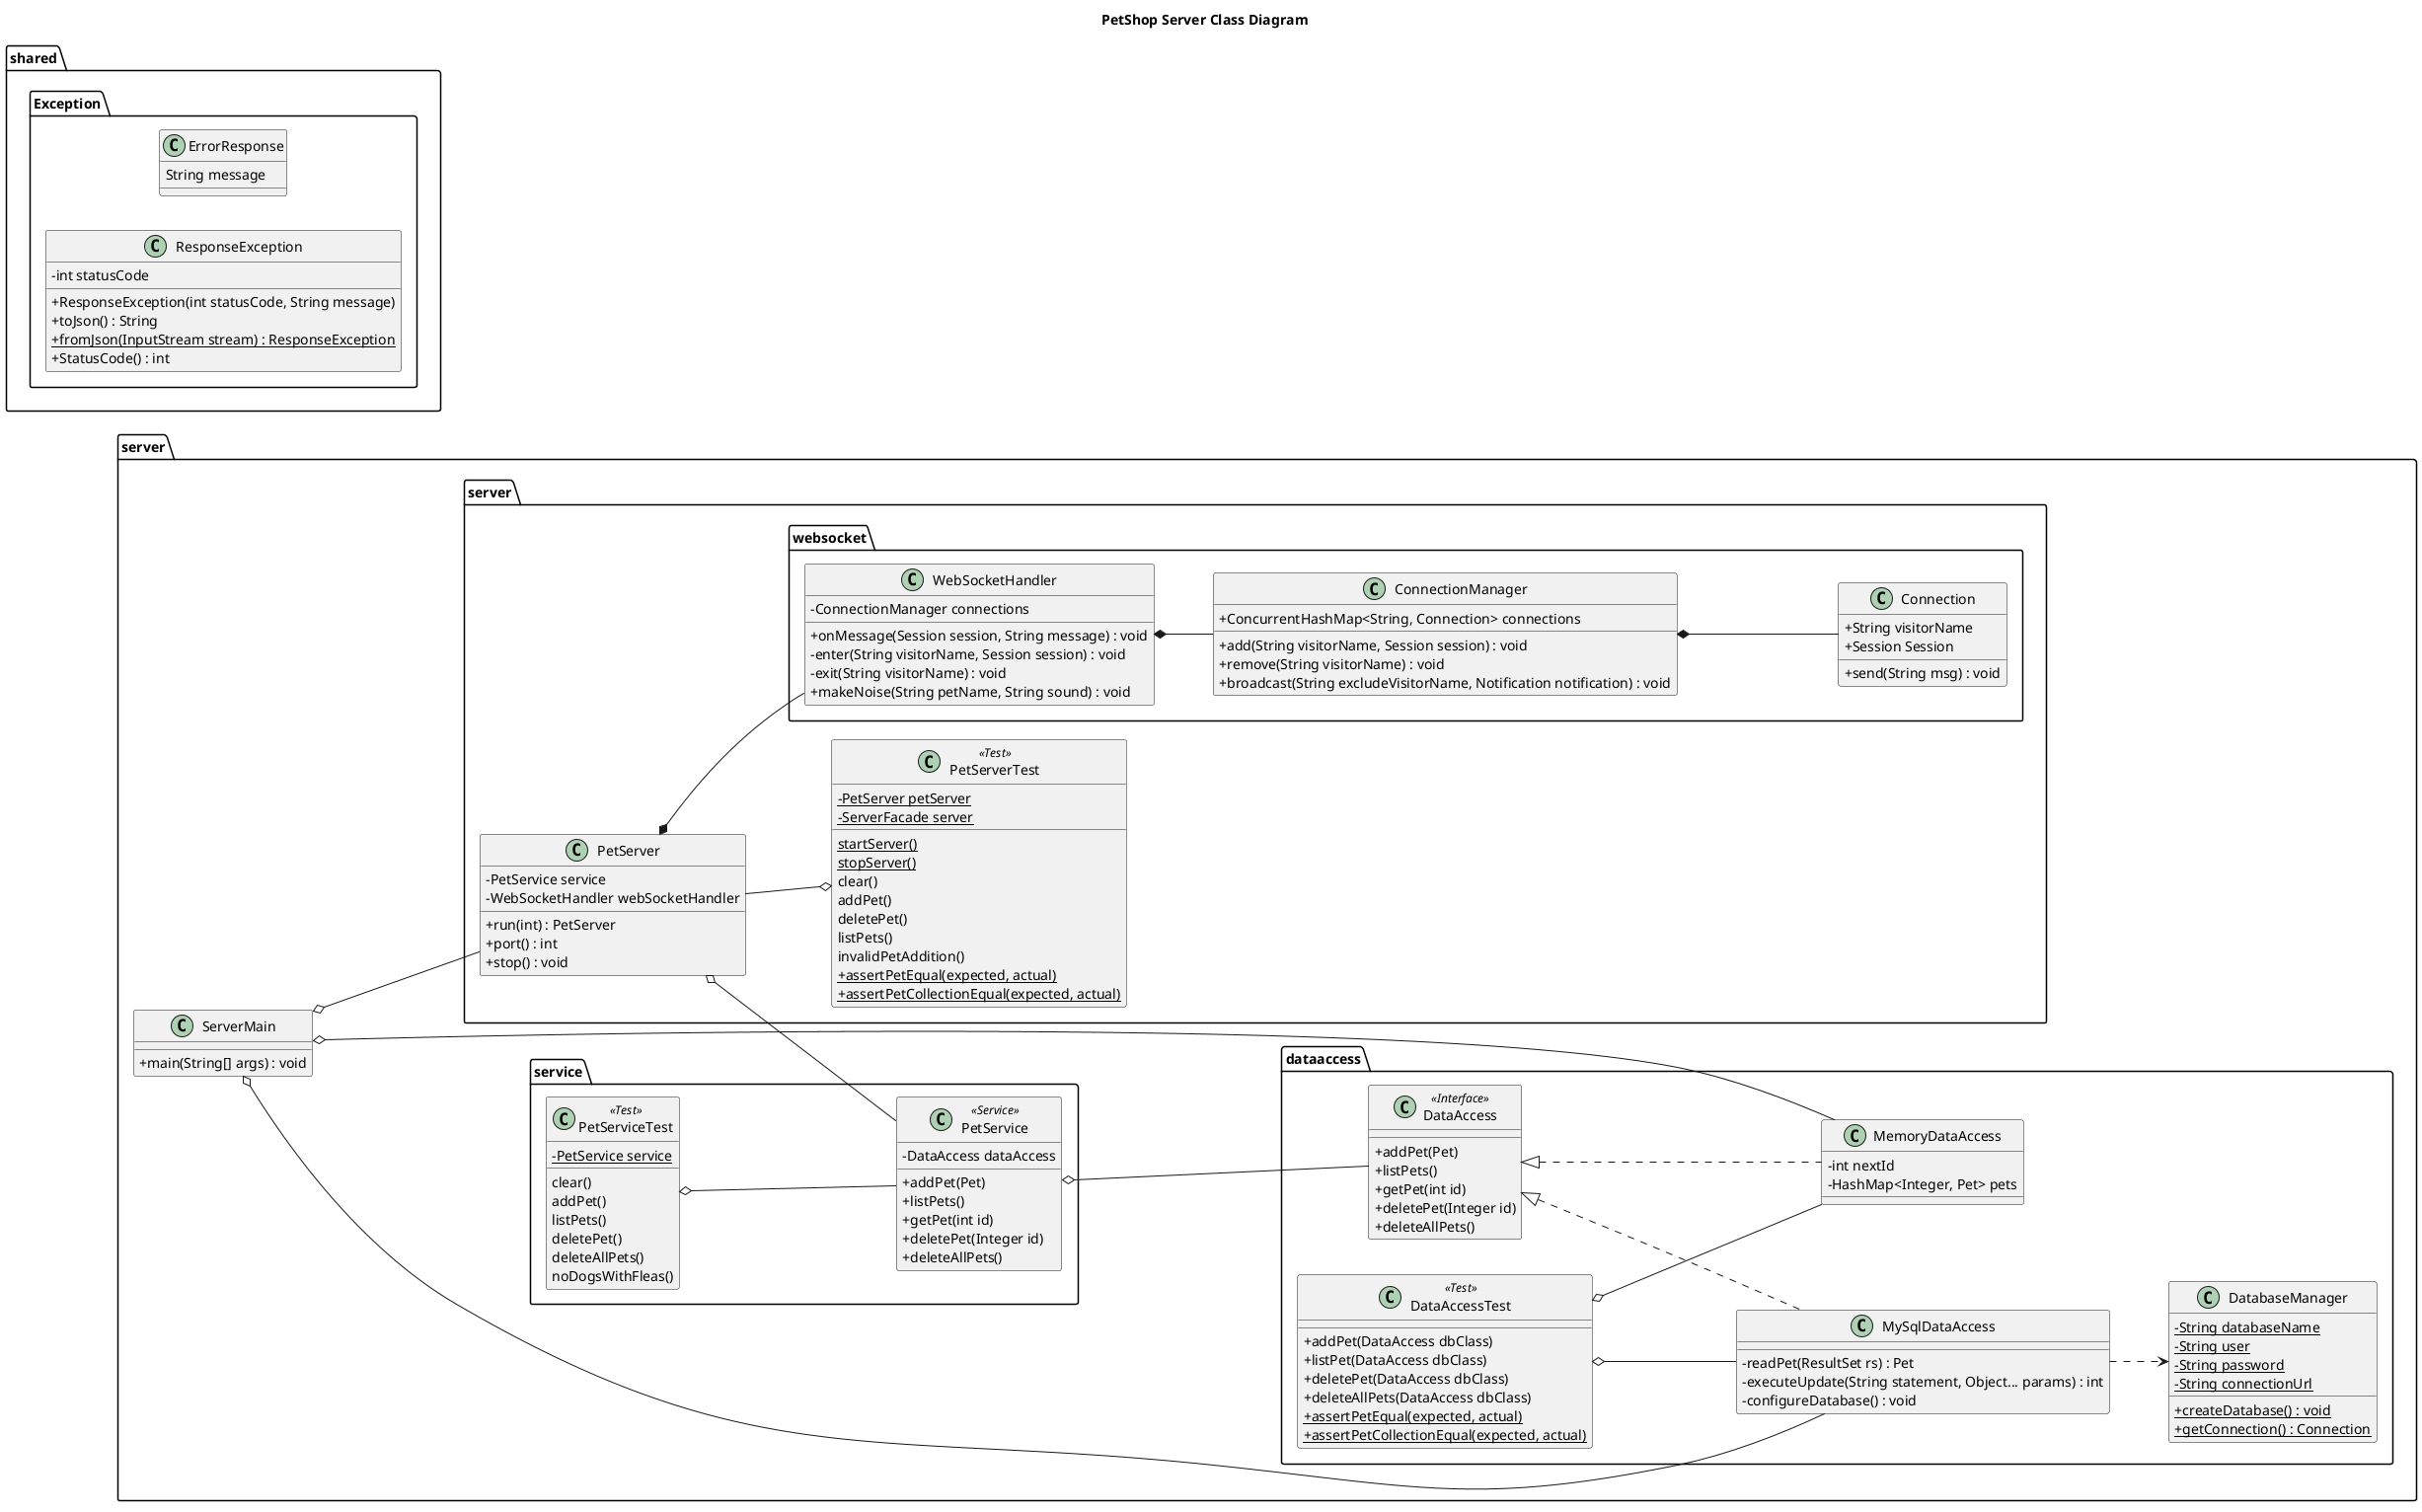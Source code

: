@startuml
left to right direction
skinparam classAttributeIconSize 0

/'
### DIAGRAM & MAINTENANCE OVERVIEW ###

PlantUML is a markdown language that renders charts based on simple syntax.
Read the documentation this tool online:
- https://plantuml.com/class-diagram
- https://plantuml.com/commons

Consider pasting/opening this file in the PlantUML Live editor,
https://editor.plantuml.com, to see the rendered result.

WHEN THIS CHANGES Please update the following other resources as well:
- class-diagram-sample.png (presents a visual overview to the students)
- class-diagram-complete.png (may be used as a fallback if the diagrams don't render)
- class-diagram-link (DOES NOT NEED TO BE UPDATED; points to the branch which updates)
'/

title PetShop Server Class Diagram

package "server" {
    class ServerMain {
        +main(String[] args) : void
    }
}

package "server.server" {
    class PetServer {
        -PetService service
        -WebSocketHandler webSocketHandler
        +run(int) : PetServer
        +port() : int
        +stop() : void
    }

    class PetServerTest <<Test>> {
        {static} -PetServer petServer
        {static} -ServerFacade server
        {static} startServer()
        {static} stopServer()
        clear()
        addPet()
        deletePet()
        listPets()
        invalidPetAddition()
        {static} +assertPetEqual(expected, actual)
        {static} +assertPetCollectionEqual(expected, actual)
    }
}

package "server.server.websocket" {
    class Connection {
        +String visitorName
        +Session Session
        +send(String msg) : void
    }

    class ConnectionManager {
        +ConcurrentHashMap<String, Connection> connections
        +add(String visitorName, Session session) : void
        +remove(String visitorName) : void
        +broadcast(String excludeVisitorName, Notification notification) : void
    }

    class WebSocketHandler {
        -ConnectionManager connections
        +onMessage(Session session, String message) : void
        -enter(String visitorName, Session session) : void
        -exit(String visitorName) : void
        +makeNoise(String petName, String sound) : void
    }
}

package "server.service" {
    class PetService <<Service>> {
        -DataAccess dataAccess
        +addPet(Pet)
        +listPets()
        +getPet(int id)
        +deletePet(Integer id)
        +deleteAllPets()
    }

    class PetServiceTest <<Test>> {
        {static} -PetService service
        clear()
        addPet()
        listPets()
        deletePet()
        deleteAllPets()
        noDogsWithFleas()
    }
}

package "server.dataaccess" {
    class DataAccess <<Interface>> {
        +addPet(Pet)
        +listPets()
        +getPet(int id)
        +deletePet(Integer id)
        +deleteAllPets()
    }

    class MemoryDataAccess {
        -int nextId
        -HashMap<Integer, Pet> pets
    }

    class MySqlDataAccess {
        -readPet(ResultSet rs) : Pet
        -executeUpdate(String statement, Object... params) : int
        -configureDatabase() : void
    }

    class DatabaseManager {
        {static} -String databaseName
        {static} -String user
        {static} -String password
        {static} -String connectionUrl
        {static} +createDatabase() : void
        {static} +getConnection() : Connection
    }

    class DataAccessTest <<Test>> {
        +addPet(DataAccess dbClass)
        +listPet(DataAccess dbClass)
        +deletePet(DataAccess dbClass)
        +deleteAllPets(DataAccess dbClass)
        {static} +assertPetEqual(expected, actual)
        {static} +assertPetCollectionEqual(expected, actual)
    }
}

package "shared.Exception" {
    class ErrorResponse {
        String message
    }

    class ResponseException {
        -int statusCode
        +ResponseException(int statusCode, String message)
        +toJson() : String
        {static} +fromJson(InputStream stream) : ResponseException
        +StatusCode() : int
    }
}

'DataAccess package
DataAccess <|.. MemoryDataAccess
DataAccess <|.. MySqlDataAccess
DataAccessTest o-- MemoryDataAccess
DataAccessTest o-- MySqlDataAccess
MySqlDataAccess ..> DatabaseManager

'Service package
PetService o-- DataAccess
PetServiceTest o-- PetService

'Server Package
PetServer o-- PetService
PetServer --o PetServerTest
PetServer *-- WebSocketHandler

'Server Main
ServerMain o-- PetServer
ServerMain o-- MemoryDataAccess
ServerMain o-- MySqlDataAccess

'WebSocket Package
ConnectionManager *-- Connection
WebSocketHandler *-- ConnectionManager
@enduml
